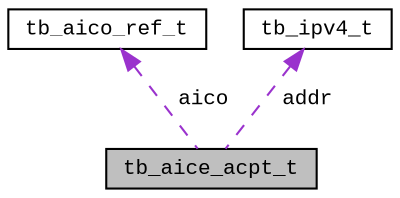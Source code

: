 digraph "tb_aice_acpt_t"
{
  edge [fontname="CourierNew",fontsize="10",labelfontname="CourierNew",labelfontsize="10"];
  node [fontname="CourierNew",fontsize="10",shape=record];
  Node1 [label="tb_aice_acpt_t",height=0.2,width=0.4,color="black", fillcolor="grey75", style="filled" fontcolor="black"];
  Node2 -> Node1 [dir="back",color="darkorchid3",fontsize="10",style="dashed",label=" aico" ,fontname="CourierNew"];
  Node2 [label="tb_aico_ref_t",height=0.2,width=0.4,color="black", fillcolor="white", style="filled",URL="$d6/dc8/structtb__aico__ref__t.html",tooltip="the aico ref type "];
  Node3 -> Node1 [dir="back",color="darkorchid3",fontsize="10",style="dashed",label=" addr" ,fontname="CourierNew"];
  Node3 [label="tb_ipv4_t",height=0.2,width=0.4,color="black", fillcolor="white", style="filled",URL="$d1/db4/uniontb__ipv4__t.html",tooltip="the ipv4 "];
}
